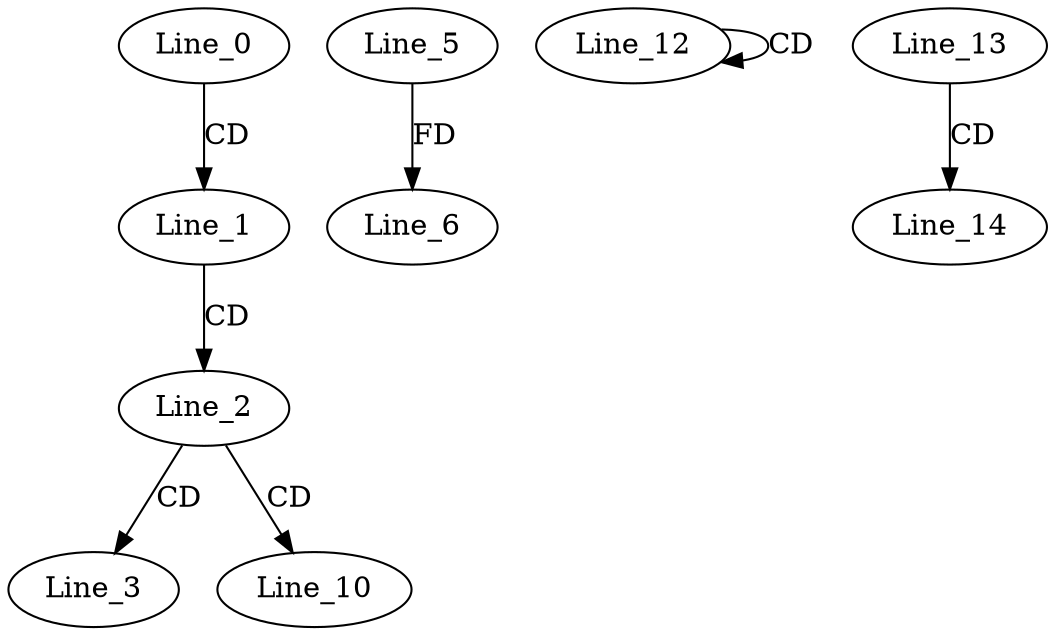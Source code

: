 digraph G {
  Line_0;
  Line_1;
  Line_2;
  Line_3;
  Line_5;
  Line_6;
  Line_10;
  Line_12;
  Line_12;
  Line_13;
  Line_14;
  Line_0 -> Line_1 [ label="CD" ];
  Line_1 -> Line_2 [ label="CD" ];
  Line_2 -> Line_3 [ label="CD" ];
  Line_5 -> Line_6 [ label="FD" ];
  Line_2 -> Line_10 [ label="CD" ];
  Line_12 -> Line_12 [ label="CD" ];
  Line_13 -> Line_14 [ label="CD" ];
}

